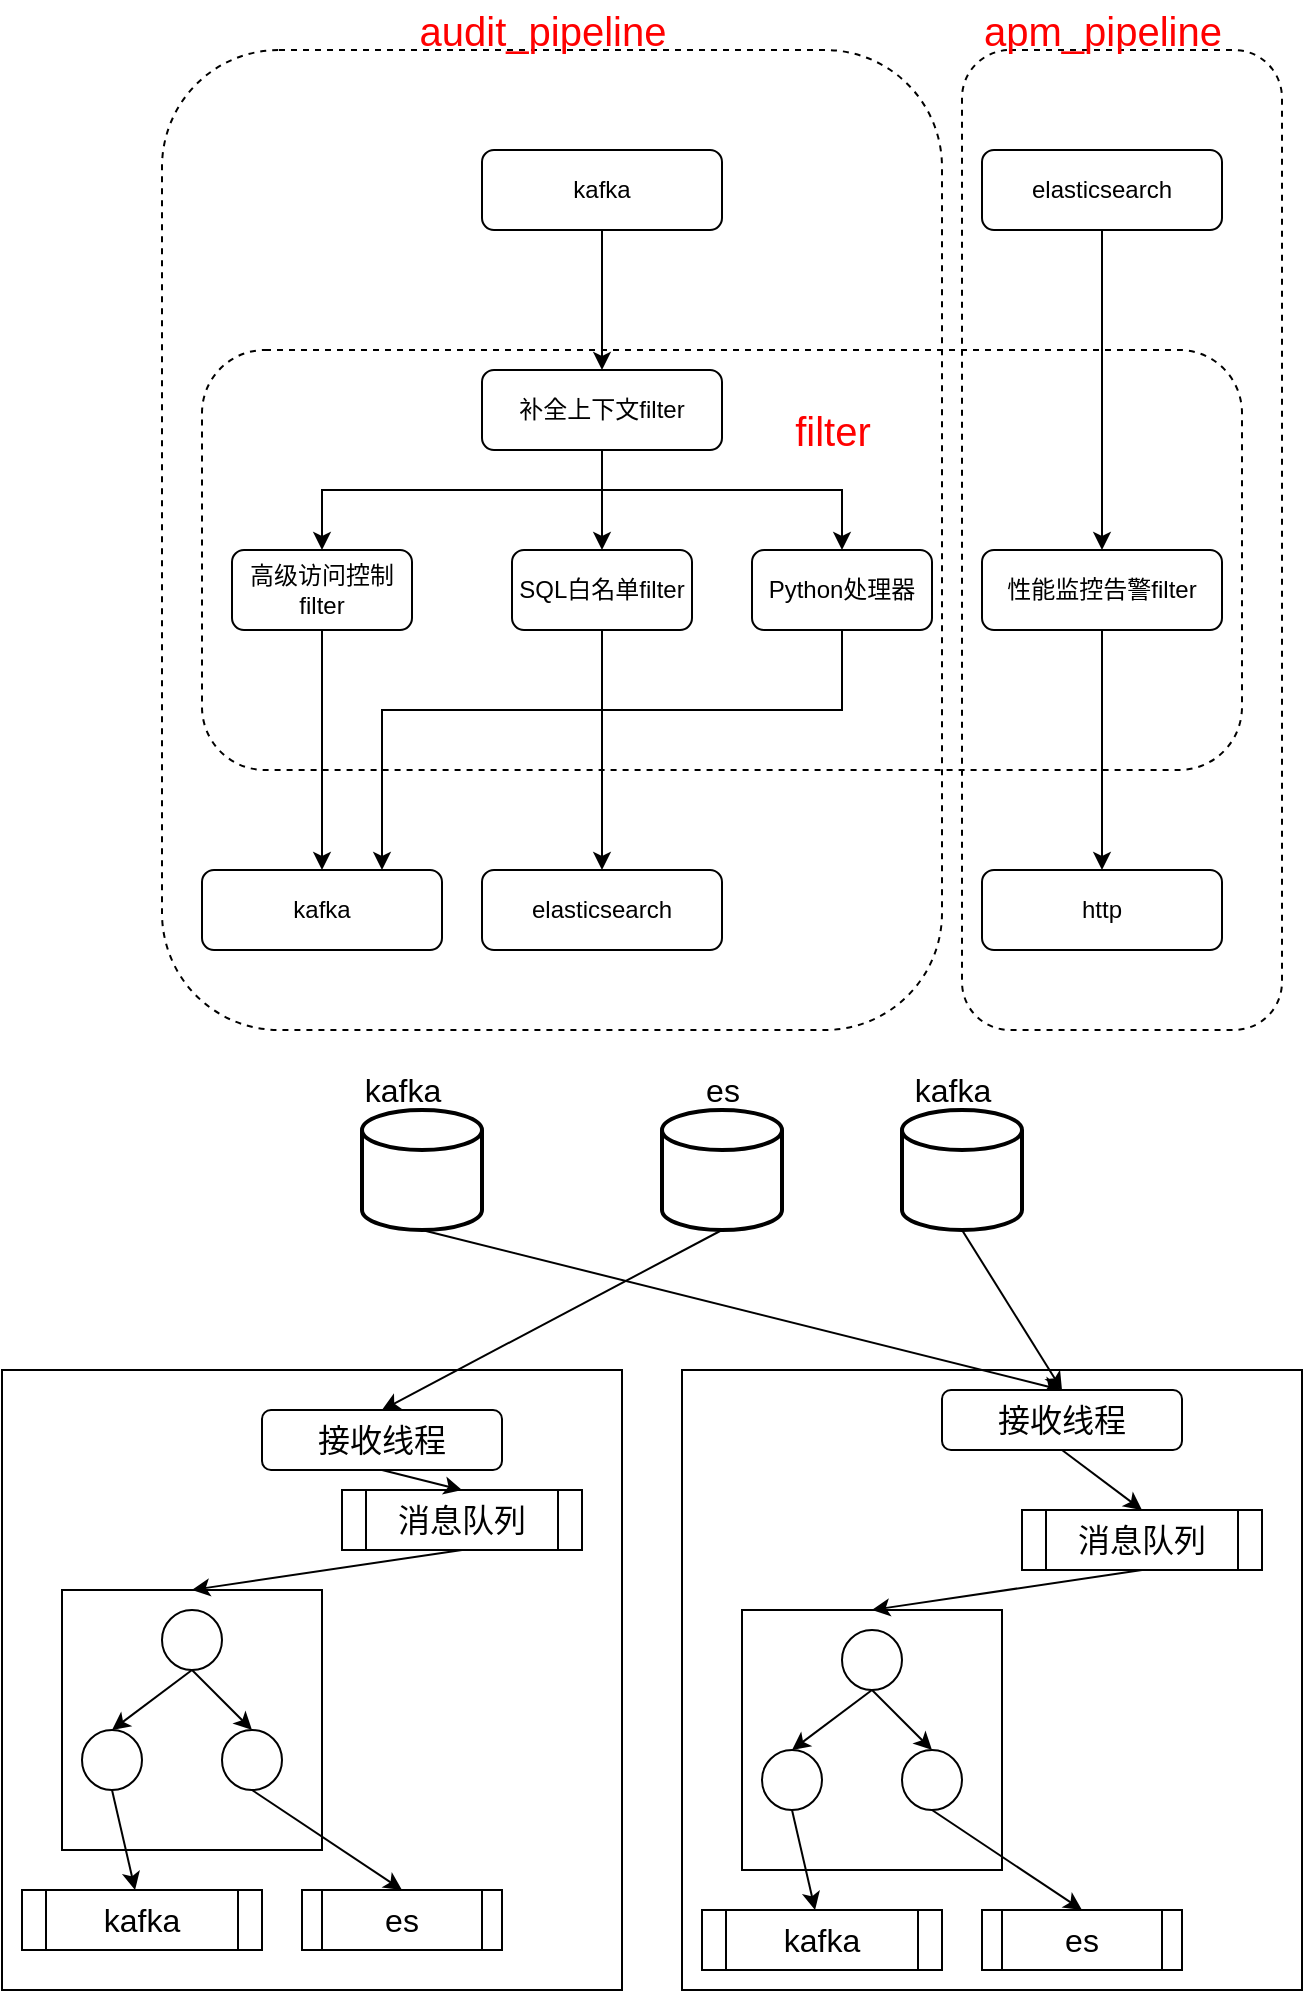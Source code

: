 <mxfile version="16.1.0" type="github">
  <diagram name="Page-1" id="13e1069c-82ec-6db2-03f1-153e76fe0fe0">
    <mxGraphModel dx="1426" dy="794" grid="1" gridSize="10" guides="1" tooltips="1" connect="1" arrows="1" fold="1" page="1" pageScale="1" pageWidth="1100" pageHeight="850" background="none" math="0" shadow="0">
      <root>
        <mxCell id="0" />
        <mxCell id="1" parent="0" />
        <mxCell id="m2gUTErhkoDlFEicvjo1-1" value="kafka" style="rounded=1;whiteSpace=wrap;html=1;" vertex="1" parent="1">
          <mxGeometry x="370" y="160" width="120" height="40" as="geometry" />
        </mxCell>
        <mxCell id="m2gUTErhkoDlFEicvjo1-2" value="补全上下文filter" style="rounded=1;whiteSpace=wrap;html=1;" vertex="1" parent="1">
          <mxGeometry x="370" y="270" width="120" height="40" as="geometry" />
        </mxCell>
        <mxCell id="m2gUTErhkoDlFEicvjo1-3" value="性能监控告警filter" style="rounded=1;whiteSpace=wrap;html=1;" vertex="1" parent="1">
          <mxGeometry x="620" y="360" width="120" height="40" as="geometry" />
        </mxCell>
        <mxCell id="m2gUTErhkoDlFEicvjo1-4" value="SQL白名单filter" style="rounded=1;whiteSpace=wrap;html=1;" vertex="1" parent="1">
          <mxGeometry x="385" y="360" width="90" height="40" as="geometry" />
        </mxCell>
        <mxCell id="m2gUTErhkoDlFEicvjo1-5" value="高级访问控制filter" style="rounded=1;whiteSpace=wrap;html=1;" vertex="1" parent="1">
          <mxGeometry x="245" y="360" width="90" height="40" as="geometry" />
        </mxCell>
        <mxCell id="m2gUTErhkoDlFEicvjo1-6" value="http" style="rounded=1;whiteSpace=wrap;html=1;" vertex="1" parent="1">
          <mxGeometry x="620" y="520" width="120" height="40" as="geometry" />
        </mxCell>
        <mxCell id="m2gUTErhkoDlFEicvjo1-8" value="kafka" style="rounded=1;whiteSpace=wrap;html=1;" vertex="1" parent="1">
          <mxGeometry x="230" y="520" width="120" height="40" as="geometry" />
        </mxCell>
        <mxCell id="m2gUTErhkoDlFEicvjo1-9" value="elasticsearch" style="rounded=1;whiteSpace=wrap;html=1;" vertex="1" parent="1">
          <mxGeometry x="370" y="520" width="120" height="40" as="geometry" />
        </mxCell>
        <mxCell id="m2gUTErhkoDlFEicvjo1-10" value="Python处理器" style="rounded=1;whiteSpace=wrap;html=1;" vertex="1" parent="1">
          <mxGeometry x="505" y="360" width="90" height="40" as="geometry" />
        </mxCell>
        <mxCell id="m2gUTErhkoDlFEicvjo1-12" value="" style="edgeStyle=elbowEdgeStyle;elbow=vertical;endArrow=classic;html=1;rounded=0;exitX=0.5;exitY=1;exitDx=0;exitDy=0;entryX=0.5;entryY=0;entryDx=0;entryDy=0;" edge="1" parent="1" source="m2gUTErhkoDlFEicvjo1-1" target="m2gUTErhkoDlFEicvjo1-2">
          <mxGeometry width="50" height="50" relative="1" as="geometry">
            <mxPoint x="510" y="420" as="sourcePoint" />
            <mxPoint x="560" y="370" as="targetPoint" />
          </mxGeometry>
        </mxCell>
        <mxCell id="m2gUTErhkoDlFEicvjo1-14" value="" style="edgeStyle=elbowEdgeStyle;elbow=vertical;endArrow=classic;html=1;rounded=0;exitX=0.5;exitY=1;exitDx=0;exitDy=0;entryX=0.5;entryY=0;entryDx=0;entryDy=0;" edge="1" parent="1" source="m2gUTErhkoDlFEicvjo1-2" target="m2gUTErhkoDlFEicvjo1-10">
          <mxGeometry width="50" height="50" relative="1" as="geometry">
            <mxPoint x="510" y="420" as="sourcePoint" />
            <mxPoint x="560" y="370" as="targetPoint" />
            <Array as="points">
              <mxPoint x="470" y="330" />
            </Array>
          </mxGeometry>
        </mxCell>
        <mxCell id="m2gUTErhkoDlFEicvjo1-17" value="" style="edgeStyle=elbowEdgeStyle;elbow=vertical;endArrow=classic;html=1;rounded=0;exitX=0.5;exitY=1;exitDx=0;exitDy=0;entryX=0.5;entryY=0;entryDx=0;entryDy=0;" edge="1" parent="1" source="m2gUTErhkoDlFEicvjo1-2" target="m2gUTErhkoDlFEicvjo1-4">
          <mxGeometry width="50" height="50" relative="1" as="geometry">
            <mxPoint x="510" y="420" as="sourcePoint" />
            <mxPoint x="560" y="370" as="targetPoint" />
          </mxGeometry>
        </mxCell>
        <mxCell id="m2gUTErhkoDlFEicvjo1-21" value="" style="edgeStyle=segmentEdgeStyle;endArrow=classic;html=1;rounded=0;entryX=0.5;entryY=0;entryDx=0;entryDy=0;" edge="1" parent="1" target="m2gUTErhkoDlFEicvjo1-5">
          <mxGeometry width="50" height="50" relative="1" as="geometry">
            <mxPoint x="430" y="330" as="sourcePoint" />
            <mxPoint x="430" y="340" as="targetPoint" />
          </mxGeometry>
        </mxCell>
        <mxCell id="m2gUTErhkoDlFEicvjo1-22" value="" style="endArrow=classic;html=1;rounded=0;exitX=0.5;exitY=1;exitDx=0;exitDy=0;entryX=0.5;entryY=0;entryDx=0;entryDy=0;" edge="1" parent="1" source="m2gUTErhkoDlFEicvjo1-5" target="m2gUTErhkoDlFEicvjo1-8">
          <mxGeometry width="50" height="50" relative="1" as="geometry">
            <mxPoint x="510" y="420" as="sourcePoint" />
            <mxPoint x="560" y="370" as="targetPoint" />
          </mxGeometry>
        </mxCell>
        <mxCell id="m2gUTErhkoDlFEicvjo1-23" value="" style="endArrow=classic;html=1;rounded=0;exitX=0.5;exitY=1;exitDx=0;exitDy=0;entryX=0.5;entryY=0;entryDx=0;entryDy=0;" edge="1" parent="1" source="m2gUTErhkoDlFEicvjo1-4" target="m2gUTErhkoDlFEicvjo1-9">
          <mxGeometry width="50" height="50" relative="1" as="geometry">
            <mxPoint x="510" y="420" as="sourcePoint" />
            <mxPoint x="560" y="370" as="targetPoint" />
          </mxGeometry>
        </mxCell>
        <mxCell id="m2gUTErhkoDlFEicvjo1-26" value="" style="endArrow=classic;html=1;rounded=0;exitX=0.5;exitY=1;exitDx=0;exitDy=0;entryX=0.5;entryY=0;entryDx=0;entryDy=0;" edge="1" parent="1" source="m2gUTErhkoDlFEicvjo1-3" target="m2gUTErhkoDlFEicvjo1-6">
          <mxGeometry width="50" height="50" relative="1" as="geometry">
            <mxPoint x="510" y="420" as="sourcePoint" />
            <mxPoint x="560" y="370" as="targetPoint" />
          </mxGeometry>
        </mxCell>
        <mxCell id="m2gUTErhkoDlFEicvjo1-27" value="" style="endArrow=classic;html=1;rounded=0;exitX=0.5;exitY=1;exitDx=0;exitDy=0;entryX=0.75;entryY=0;entryDx=0;entryDy=0;" edge="1" parent="1" source="m2gUTErhkoDlFEicvjo1-10" target="m2gUTErhkoDlFEicvjo1-8">
          <mxGeometry width="50" height="50" relative="1" as="geometry">
            <mxPoint x="510" y="420" as="sourcePoint" />
            <mxPoint x="560" y="370" as="targetPoint" />
            <Array as="points">
              <mxPoint x="550" y="440" />
              <mxPoint x="320" y="440" />
            </Array>
          </mxGeometry>
        </mxCell>
        <mxCell id="m2gUTErhkoDlFEicvjo1-29" value="" style="rounded=1;whiteSpace=wrap;html=1;fillColor=none;dashed=1;" vertex="1" parent="1">
          <mxGeometry x="230" y="260" width="520" height="210" as="geometry" />
        </mxCell>
        <mxCell id="m2gUTErhkoDlFEicvjo1-30" value="elasticsearch" style="rounded=1;whiteSpace=wrap;html=1;" vertex="1" parent="1">
          <mxGeometry x="620" y="160" width="120" height="40" as="geometry" />
        </mxCell>
        <mxCell id="m2gUTErhkoDlFEicvjo1-31" value="" style="endArrow=classic;html=1;rounded=0;exitX=0.5;exitY=1;exitDx=0;exitDy=0;entryX=0.5;entryY=0;entryDx=0;entryDy=0;" edge="1" parent="1" source="m2gUTErhkoDlFEicvjo1-30" target="m2gUTErhkoDlFEicvjo1-3">
          <mxGeometry width="50" height="50" relative="1" as="geometry">
            <mxPoint x="510" y="420" as="sourcePoint" />
            <mxPoint x="560" y="370" as="targetPoint" />
          </mxGeometry>
        </mxCell>
        <mxCell id="m2gUTErhkoDlFEicvjo1-32" value="" style="rounded=1;whiteSpace=wrap;html=1;dashed=1;fillColor=none;" vertex="1" parent="1">
          <mxGeometry x="210" y="110" width="390" height="490" as="geometry" />
        </mxCell>
        <mxCell id="m2gUTErhkoDlFEicvjo1-35" value="" style="rounded=1;whiteSpace=wrap;html=1;dashed=1;fillColor=none;" vertex="1" parent="1">
          <mxGeometry x="610" y="110" width="160" height="490" as="geometry" />
        </mxCell>
        <mxCell id="m2gUTErhkoDlFEicvjo1-36" value="apm_pipeline" style="text;html=1;align=center;verticalAlign=middle;resizable=0;points=[];autosize=1;strokeColor=none;fillColor=none;fontSize=20;fontColor=#FF0000;" vertex="1" parent="1">
          <mxGeometry x="615" y="85" width="130" height="30" as="geometry" />
        </mxCell>
        <mxCell id="m2gUTErhkoDlFEicvjo1-37" value="audit_pipeline" style="text;html=1;align=center;verticalAlign=middle;resizable=0;points=[];autosize=1;strokeColor=none;fillColor=none;fontSize=20;fontColor=#FF0000;" vertex="1" parent="1">
          <mxGeometry x="330" y="85" width="140" height="30" as="geometry" />
        </mxCell>
        <mxCell id="m2gUTErhkoDlFEicvjo1-38" value="&lt;font style=&quot;font-size: 20px&quot;&gt;filter&lt;/font&gt;" style="text;html=1;align=center;verticalAlign=middle;resizable=0;points=[];autosize=1;strokeColor=none;fillColor=none;fontColor=#FF0000;" vertex="1" parent="1">
          <mxGeometry x="520" y="290" width="50" height="20" as="geometry" />
        </mxCell>
        <mxCell id="m2gUTErhkoDlFEicvjo1-45" value="" style="strokeWidth=2;html=1;shape=mxgraph.flowchart.database;whiteSpace=wrap;fontSize=20;fontColor=#000000;fillColor=none;" vertex="1" parent="1">
          <mxGeometry x="310" y="640" width="60" height="60" as="geometry" />
        </mxCell>
        <mxCell id="m2gUTErhkoDlFEicvjo1-46" value="" style="strokeWidth=2;html=1;shape=mxgraph.flowchart.database;whiteSpace=wrap;fontSize=20;fontColor=#000000;fillColor=none;" vertex="1" parent="1">
          <mxGeometry x="460" y="640" width="60" height="60" as="geometry" />
        </mxCell>
        <mxCell id="m2gUTErhkoDlFEicvjo1-47" value="" style="strokeWidth=2;html=1;shape=mxgraph.flowchart.database;whiteSpace=wrap;fontSize=20;fontColor=#000000;fillColor=none;" vertex="1" parent="1">
          <mxGeometry x="580" y="640" width="60" height="60" as="geometry" />
        </mxCell>
        <mxCell id="m2gUTErhkoDlFEicvjo1-48" value="" style="endArrow=classic;html=1;rounded=0;fontSize=20;fontColor=#000000;exitX=0.5;exitY=1;exitDx=0;exitDy=0;exitPerimeter=0;entryX=0.5;entryY=0;entryDx=0;entryDy=0;" edge="1" parent="1" source="m2gUTErhkoDlFEicvjo1-45" target="m2gUTErhkoDlFEicvjo1-75">
          <mxGeometry width="50" height="50" relative="1" as="geometry">
            <mxPoint x="500" y="500" as="sourcePoint" />
            <mxPoint x="600" y="770" as="targetPoint" />
          </mxGeometry>
        </mxCell>
        <mxCell id="m2gUTErhkoDlFEicvjo1-50" value="" style="endArrow=classic;html=1;rounded=0;fontSize=20;fontColor=#000000;exitX=0.5;exitY=1;exitDx=0;exitDy=0;exitPerimeter=0;entryX=0.5;entryY=0;entryDx=0;entryDy=0;" edge="1" parent="1" source="m2gUTErhkoDlFEicvjo1-46" target="m2gUTErhkoDlFEicvjo1-54">
          <mxGeometry width="50" height="50" relative="1" as="geometry">
            <mxPoint x="350" y="710" as="sourcePoint" />
            <mxPoint x="340" y="760" as="targetPoint" />
          </mxGeometry>
        </mxCell>
        <mxCell id="m2gUTErhkoDlFEicvjo1-51" value="" style="endArrow=classic;html=1;rounded=0;fontSize=20;fontColor=#000000;exitX=0.5;exitY=1;exitDx=0;exitDy=0;exitPerimeter=0;entryX=0.5;entryY=0;entryDx=0;entryDy=0;" edge="1" parent="1" source="m2gUTErhkoDlFEicvjo1-47" target="m2gUTErhkoDlFEicvjo1-75">
          <mxGeometry width="50" height="50" relative="1" as="geometry">
            <mxPoint x="500" y="570" as="sourcePoint" />
            <mxPoint x="600" y="770" as="targetPoint" />
          </mxGeometry>
        </mxCell>
        <mxCell id="m2gUTErhkoDlFEicvjo1-52" value="" style="whiteSpace=wrap;html=1;aspect=fixed;fontSize=20;fontColor=#000000;fillColor=none;" vertex="1" parent="1">
          <mxGeometry x="130" y="770" width="310" height="310" as="geometry" />
        </mxCell>
        <mxCell id="m2gUTErhkoDlFEicvjo1-54" value="接收线程" style="rounded=1;whiteSpace=wrap;html=1;fontSize=16;fontColor=#000000;fillColor=default;" vertex="1" parent="1">
          <mxGeometry x="260" y="790" width="120" height="30" as="geometry" />
        </mxCell>
        <mxCell id="m2gUTErhkoDlFEicvjo1-57" value="" style="whiteSpace=wrap;html=1;aspect=fixed;fontSize=16;fontColor=#000000;fillColor=default;" vertex="1" parent="1">
          <mxGeometry x="160" y="880" width="130" height="130" as="geometry" />
        </mxCell>
        <mxCell id="m2gUTErhkoDlFEicvjo1-58" value="" style="ellipse;whiteSpace=wrap;html=1;aspect=fixed;fontSize=16;fontColor=#000000;fillColor=default;" vertex="1" parent="1">
          <mxGeometry x="210" y="890" width="30" height="30" as="geometry" />
        </mxCell>
        <mxCell id="m2gUTErhkoDlFEicvjo1-59" value="" style="ellipse;whiteSpace=wrap;html=1;aspect=fixed;fontSize=16;fontColor=#000000;fillColor=default;" vertex="1" parent="1">
          <mxGeometry x="240" y="950" width="30" height="30" as="geometry" />
        </mxCell>
        <mxCell id="m2gUTErhkoDlFEicvjo1-60" value="" style="ellipse;whiteSpace=wrap;html=1;aspect=fixed;fontSize=16;fontColor=#000000;fillColor=default;" vertex="1" parent="1">
          <mxGeometry x="170" y="950" width="30" height="30" as="geometry" />
        </mxCell>
        <mxCell id="m2gUTErhkoDlFEicvjo1-62" value="消息队列" style="shape=process;whiteSpace=wrap;html=1;backgroundOutline=1;fontSize=16;fontColor=#000000;fillColor=default;" vertex="1" parent="1">
          <mxGeometry x="300" y="830" width="120" height="30" as="geometry" />
        </mxCell>
        <mxCell id="m2gUTErhkoDlFEicvjo1-63" value="es" style="shape=process;whiteSpace=wrap;html=1;backgroundOutline=1;fontSize=16;fontColor=#000000;fillColor=default;" vertex="1" parent="1">
          <mxGeometry x="280" y="1030" width="100" height="30" as="geometry" />
        </mxCell>
        <mxCell id="m2gUTErhkoDlFEicvjo1-64" value="" style="endArrow=classic;html=1;rounded=0;fontSize=16;fontColor=#000000;exitX=0.5;exitY=1;exitDx=0;exitDy=0;entryX=0.5;entryY=0;entryDx=0;entryDy=0;" edge="1" parent="1" source="m2gUTErhkoDlFEicvjo1-54" target="m2gUTErhkoDlFEicvjo1-62">
          <mxGeometry width="50" height="50" relative="1" as="geometry">
            <mxPoint x="480" y="830" as="sourcePoint" />
            <mxPoint x="530" y="780" as="targetPoint" />
          </mxGeometry>
        </mxCell>
        <mxCell id="m2gUTErhkoDlFEicvjo1-65" value="" style="endArrow=classic;html=1;rounded=0;fontSize=16;fontColor=#000000;exitX=0.5;exitY=1;exitDx=0;exitDy=0;entryX=0.5;entryY=0;entryDx=0;entryDy=0;" edge="1" parent="1" source="m2gUTErhkoDlFEicvjo1-62" target="m2gUTErhkoDlFEicvjo1-57">
          <mxGeometry width="50" height="50" relative="1" as="geometry">
            <mxPoint x="480" y="830" as="sourcePoint" />
            <mxPoint x="530" y="780" as="targetPoint" />
          </mxGeometry>
        </mxCell>
        <mxCell id="m2gUTErhkoDlFEicvjo1-66" value="kafka" style="shape=process;whiteSpace=wrap;html=1;backgroundOutline=1;fontSize=16;fontColor=#000000;fillColor=default;" vertex="1" parent="1">
          <mxGeometry x="140" y="1030" width="120" height="30" as="geometry" />
        </mxCell>
        <mxCell id="m2gUTErhkoDlFEicvjo1-67" value="" style="endArrow=classic;html=1;rounded=0;fontSize=16;fontColor=#000000;exitX=0.5;exitY=1;exitDx=0;exitDy=0;" edge="1" parent="1" source="m2gUTErhkoDlFEicvjo1-60" target="m2gUTErhkoDlFEicvjo1-66">
          <mxGeometry width="50" height="50" relative="1" as="geometry">
            <mxPoint x="480" y="830" as="sourcePoint" />
            <mxPoint x="530" y="780" as="targetPoint" />
          </mxGeometry>
        </mxCell>
        <mxCell id="m2gUTErhkoDlFEicvjo1-68" value="" style="endArrow=classic;html=1;rounded=0;fontSize=16;fontColor=#000000;exitX=0.5;exitY=1;exitDx=0;exitDy=0;entryX=0.5;entryY=0;entryDx=0;entryDy=0;" edge="1" parent="1" source="m2gUTErhkoDlFEicvjo1-59" target="m2gUTErhkoDlFEicvjo1-63">
          <mxGeometry width="50" height="50" relative="1" as="geometry">
            <mxPoint x="480" y="830" as="sourcePoint" />
            <mxPoint x="530" y="780" as="targetPoint" />
          </mxGeometry>
        </mxCell>
        <mxCell id="m2gUTErhkoDlFEicvjo1-70" value="" style="endArrow=classic;html=1;rounded=0;fontSize=16;fontColor=#000000;exitX=0.5;exitY=1;exitDx=0;exitDy=0;entryX=0.5;entryY=0;entryDx=0;entryDy=0;" edge="1" parent="1" source="m2gUTErhkoDlFEicvjo1-58" target="m2gUTErhkoDlFEicvjo1-60">
          <mxGeometry width="50" height="50" relative="1" as="geometry">
            <mxPoint x="480" y="880" as="sourcePoint" />
            <mxPoint x="530" y="830" as="targetPoint" />
          </mxGeometry>
        </mxCell>
        <mxCell id="m2gUTErhkoDlFEicvjo1-71" value="" style="endArrow=classic;html=1;rounded=0;fontSize=16;fontColor=#000000;exitX=0.5;exitY=1;exitDx=0;exitDy=0;entryX=0.5;entryY=0;entryDx=0;entryDy=0;" edge="1" parent="1" source="m2gUTErhkoDlFEicvjo1-58" target="m2gUTErhkoDlFEicvjo1-59">
          <mxGeometry width="50" height="50" relative="1" as="geometry">
            <mxPoint x="480" y="880" as="sourcePoint" />
            <mxPoint x="530" y="830" as="targetPoint" />
          </mxGeometry>
        </mxCell>
        <mxCell id="m2gUTErhkoDlFEicvjo1-74" value="" style="whiteSpace=wrap;html=1;aspect=fixed;fontSize=20;fontColor=#000000;fillColor=none;" vertex="1" parent="1">
          <mxGeometry x="470" y="770" width="310" height="310" as="geometry" />
        </mxCell>
        <mxCell id="m2gUTErhkoDlFEicvjo1-75" value="接收线程" style="rounded=1;whiteSpace=wrap;html=1;fontSize=16;fontColor=#000000;fillColor=default;" vertex="1" parent="1">
          <mxGeometry x="600" y="780" width="120" height="30" as="geometry" />
        </mxCell>
        <mxCell id="m2gUTErhkoDlFEicvjo1-76" value="" style="whiteSpace=wrap;html=1;aspect=fixed;fontSize=16;fontColor=#000000;fillColor=default;" vertex="1" parent="1">
          <mxGeometry x="500" y="890" width="130" height="130" as="geometry" />
        </mxCell>
        <mxCell id="m2gUTErhkoDlFEicvjo1-77" value="" style="ellipse;whiteSpace=wrap;html=1;aspect=fixed;fontSize=16;fontColor=#000000;fillColor=default;" vertex="1" parent="1">
          <mxGeometry x="550" y="900" width="30" height="30" as="geometry" />
        </mxCell>
        <mxCell id="m2gUTErhkoDlFEicvjo1-78" value="" style="ellipse;whiteSpace=wrap;html=1;aspect=fixed;fontSize=16;fontColor=#000000;fillColor=default;" vertex="1" parent="1">
          <mxGeometry x="580" y="960" width="30" height="30" as="geometry" />
        </mxCell>
        <mxCell id="m2gUTErhkoDlFEicvjo1-79" value="" style="ellipse;whiteSpace=wrap;html=1;aspect=fixed;fontSize=16;fontColor=#000000;fillColor=default;" vertex="1" parent="1">
          <mxGeometry x="510" y="960" width="30" height="30" as="geometry" />
        </mxCell>
        <mxCell id="m2gUTErhkoDlFEicvjo1-80" value="消息队列" style="shape=process;whiteSpace=wrap;html=1;backgroundOutline=1;fontSize=16;fontColor=#000000;fillColor=default;" vertex="1" parent="1">
          <mxGeometry x="640" y="840" width="120" height="30" as="geometry" />
        </mxCell>
        <mxCell id="m2gUTErhkoDlFEicvjo1-81" value="es" style="shape=process;whiteSpace=wrap;html=1;backgroundOutline=1;fontSize=16;fontColor=#000000;fillColor=default;" vertex="1" parent="1">
          <mxGeometry x="620" y="1040" width="100" height="30" as="geometry" />
        </mxCell>
        <mxCell id="m2gUTErhkoDlFEicvjo1-82" value="" style="endArrow=classic;html=1;rounded=0;fontSize=16;fontColor=#000000;exitX=0.5;exitY=1;exitDx=0;exitDy=0;entryX=0.5;entryY=0;entryDx=0;entryDy=0;" edge="1" parent="1" source="m2gUTErhkoDlFEicvjo1-75" target="m2gUTErhkoDlFEicvjo1-80">
          <mxGeometry width="50" height="50" relative="1" as="geometry">
            <mxPoint x="820" y="840" as="sourcePoint" />
            <mxPoint x="870" y="790" as="targetPoint" />
          </mxGeometry>
        </mxCell>
        <mxCell id="m2gUTErhkoDlFEicvjo1-83" value="" style="endArrow=classic;html=1;rounded=0;fontSize=16;fontColor=#000000;exitX=0.5;exitY=1;exitDx=0;exitDy=0;entryX=0.5;entryY=0;entryDx=0;entryDy=0;" edge="1" parent="1" source="m2gUTErhkoDlFEicvjo1-80" target="m2gUTErhkoDlFEicvjo1-76">
          <mxGeometry width="50" height="50" relative="1" as="geometry">
            <mxPoint x="820" y="840" as="sourcePoint" />
            <mxPoint x="870" y="790" as="targetPoint" />
          </mxGeometry>
        </mxCell>
        <mxCell id="m2gUTErhkoDlFEicvjo1-84" value="kafka" style="shape=process;whiteSpace=wrap;html=1;backgroundOutline=1;fontSize=16;fontColor=#000000;fillColor=default;" vertex="1" parent="1">
          <mxGeometry x="480" y="1040" width="120" height="30" as="geometry" />
        </mxCell>
        <mxCell id="m2gUTErhkoDlFEicvjo1-85" value="" style="endArrow=classic;html=1;rounded=0;fontSize=16;fontColor=#000000;exitX=0.5;exitY=1;exitDx=0;exitDy=0;" edge="1" parent="1" source="m2gUTErhkoDlFEicvjo1-79" target="m2gUTErhkoDlFEicvjo1-84">
          <mxGeometry width="50" height="50" relative="1" as="geometry">
            <mxPoint x="820" y="840" as="sourcePoint" />
            <mxPoint x="870" y="790" as="targetPoint" />
          </mxGeometry>
        </mxCell>
        <mxCell id="m2gUTErhkoDlFEicvjo1-86" value="" style="endArrow=classic;html=1;rounded=0;fontSize=16;fontColor=#000000;exitX=0.5;exitY=1;exitDx=0;exitDy=0;entryX=0.5;entryY=0;entryDx=0;entryDy=0;" edge="1" parent="1" source="m2gUTErhkoDlFEicvjo1-78" target="m2gUTErhkoDlFEicvjo1-81">
          <mxGeometry width="50" height="50" relative="1" as="geometry">
            <mxPoint x="820" y="840" as="sourcePoint" />
            <mxPoint x="870" y="790" as="targetPoint" />
          </mxGeometry>
        </mxCell>
        <mxCell id="m2gUTErhkoDlFEicvjo1-87" value="" style="endArrow=classic;html=1;rounded=0;fontSize=16;fontColor=#000000;exitX=0.5;exitY=1;exitDx=0;exitDy=0;entryX=0.5;entryY=0;entryDx=0;entryDy=0;" edge="1" parent="1" source="m2gUTErhkoDlFEicvjo1-77" target="m2gUTErhkoDlFEicvjo1-79">
          <mxGeometry width="50" height="50" relative="1" as="geometry">
            <mxPoint x="820" y="890" as="sourcePoint" />
            <mxPoint x="870" y="840" as="targetPoint" />
          </mxGeometry>
        </mxCell>
        <mxCell id="m2gUTErhkoDlFEicvjo1-88" value="" style="endArrow=classic;html=1;rounded=0;fontSize=16;fontColor=#000000;exitX=0.5;exitY=1;exitDx=0;exitDy=0;entryX=0.5;entryY=0;entryDx=0;entryDy=0;" edge="1" parent="1" source="m2gUTErhkoDlFEicvjo1-77" target="m2gUTErhkoDlFEicvjo1-78">
          <mxGeometry width="50" height="50" relative="1" as="geometry">
            <mxPoint x="820" y="890" as="sourcePoint" />
            <mxPoint x="870" y="840" as="targetPoint" />
          </mxGeometry>
        </mxCell>
        <mxCell id="m2gUTErhkoDlFEicvjo1-89" value="kafka" style="text;html=1;align=center;verticalAlign=middle;resizable=0;points=[];autosize=1;strokeColor=none;fillColor=none;fontSize=16;fontColor=#000000;" vertex="1" parent="1">
          <mxGeometry x="305" y="620" width="50" height="20" as="geometry" />
        </mxCell>
        <mxCell id="m2gUTErhkoDlFEicvjo1-90" value="kafka" style="text;html=1;align=center;verticalAlign=middle;resizable=0;points=[];autosize=1;strokeColor=none;fillColor=none;fontSize=16;fontColor=#000000;" vertex="1" parent="1">
          <mxGeometry x="580" y="620" width="50" height="20" as="geometry" />
        </mxCell>
        <mxCell id="m2gUTErhkoDlFEicvjo1-91" value="es" style="text;html=1;align=center;verticalAlign=middle;resizable=0;points=[];autosize=1;strokeColor=none;fillColor=none;fontSize=16;fontColor=#000000;" vertex="1" parent="1">
          <mxGeometry x="475" y="620" width="30" height="20" as="geometry" />
        </mxCell>
      </root>
    </mxGraphModel>
  </diagram>
</mxfile>
